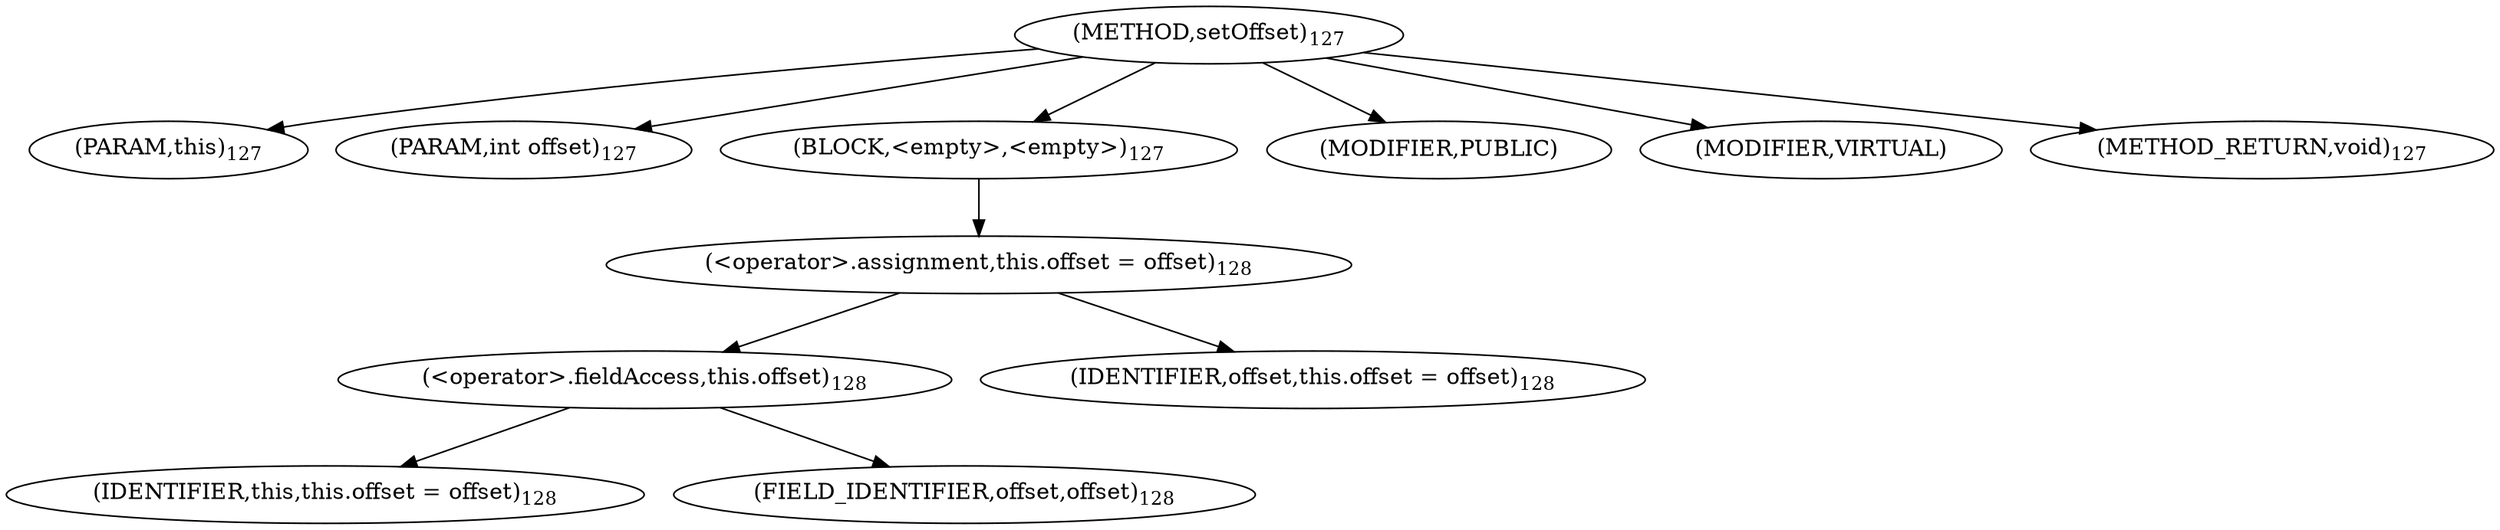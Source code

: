 digraph "setOffset" {  
"190" [label = <(METHOD,setOffset)<SUB>127</SUB>> ]
"18" [label = <(PARAM,this)<SUB>127</SUB>> ]
"191" [label = <(PARAM,int offset)<SUB>127</SUB>> ]
"192" [label = <(BLOCK,&lt;empty&gt;,&lt;empty&gt;)<SUB>127</SUB>> ]
"193" [label = <(&lt;operator&gt;.assignment,this.offset = offset)<SUB>128</SUB>> ]
"194" [label = <(&lt;operator&gt;.fieldAccess,this.offset)<SUB>128</SUB>> ]
"17" [label = <(IDENTIFIER,this,this.offset = offset)<SUB>128</SUB>> ]
"195" [label = <(FIELD_IDENTIFIER,offset,offset)<SUB>128</SUB>> ]
"196" [label = <(IDENTIFIER,offset,this.offset = offset)<SUB>128</SUB>> ]
"197" [label = <(MODIFIER,PUBLIC)> ]
"198" [label = <(MODIFIER,VIRTUAL)> ]
"199" [label = <(METHOD_RETURN,void)<SUB>127</SUB>> ]
  "190" -> "18" 
  "190" -> "191" 
  "190" -> "192" 
  "190" -> "197" 
  "190" -> "198" 
  "190" -> "199" 
  "192" -> "193" 
  "193" -> "194" 
  "193" -> "196" 
  "194" -> "17" 
  "194" -> "195" 
}
